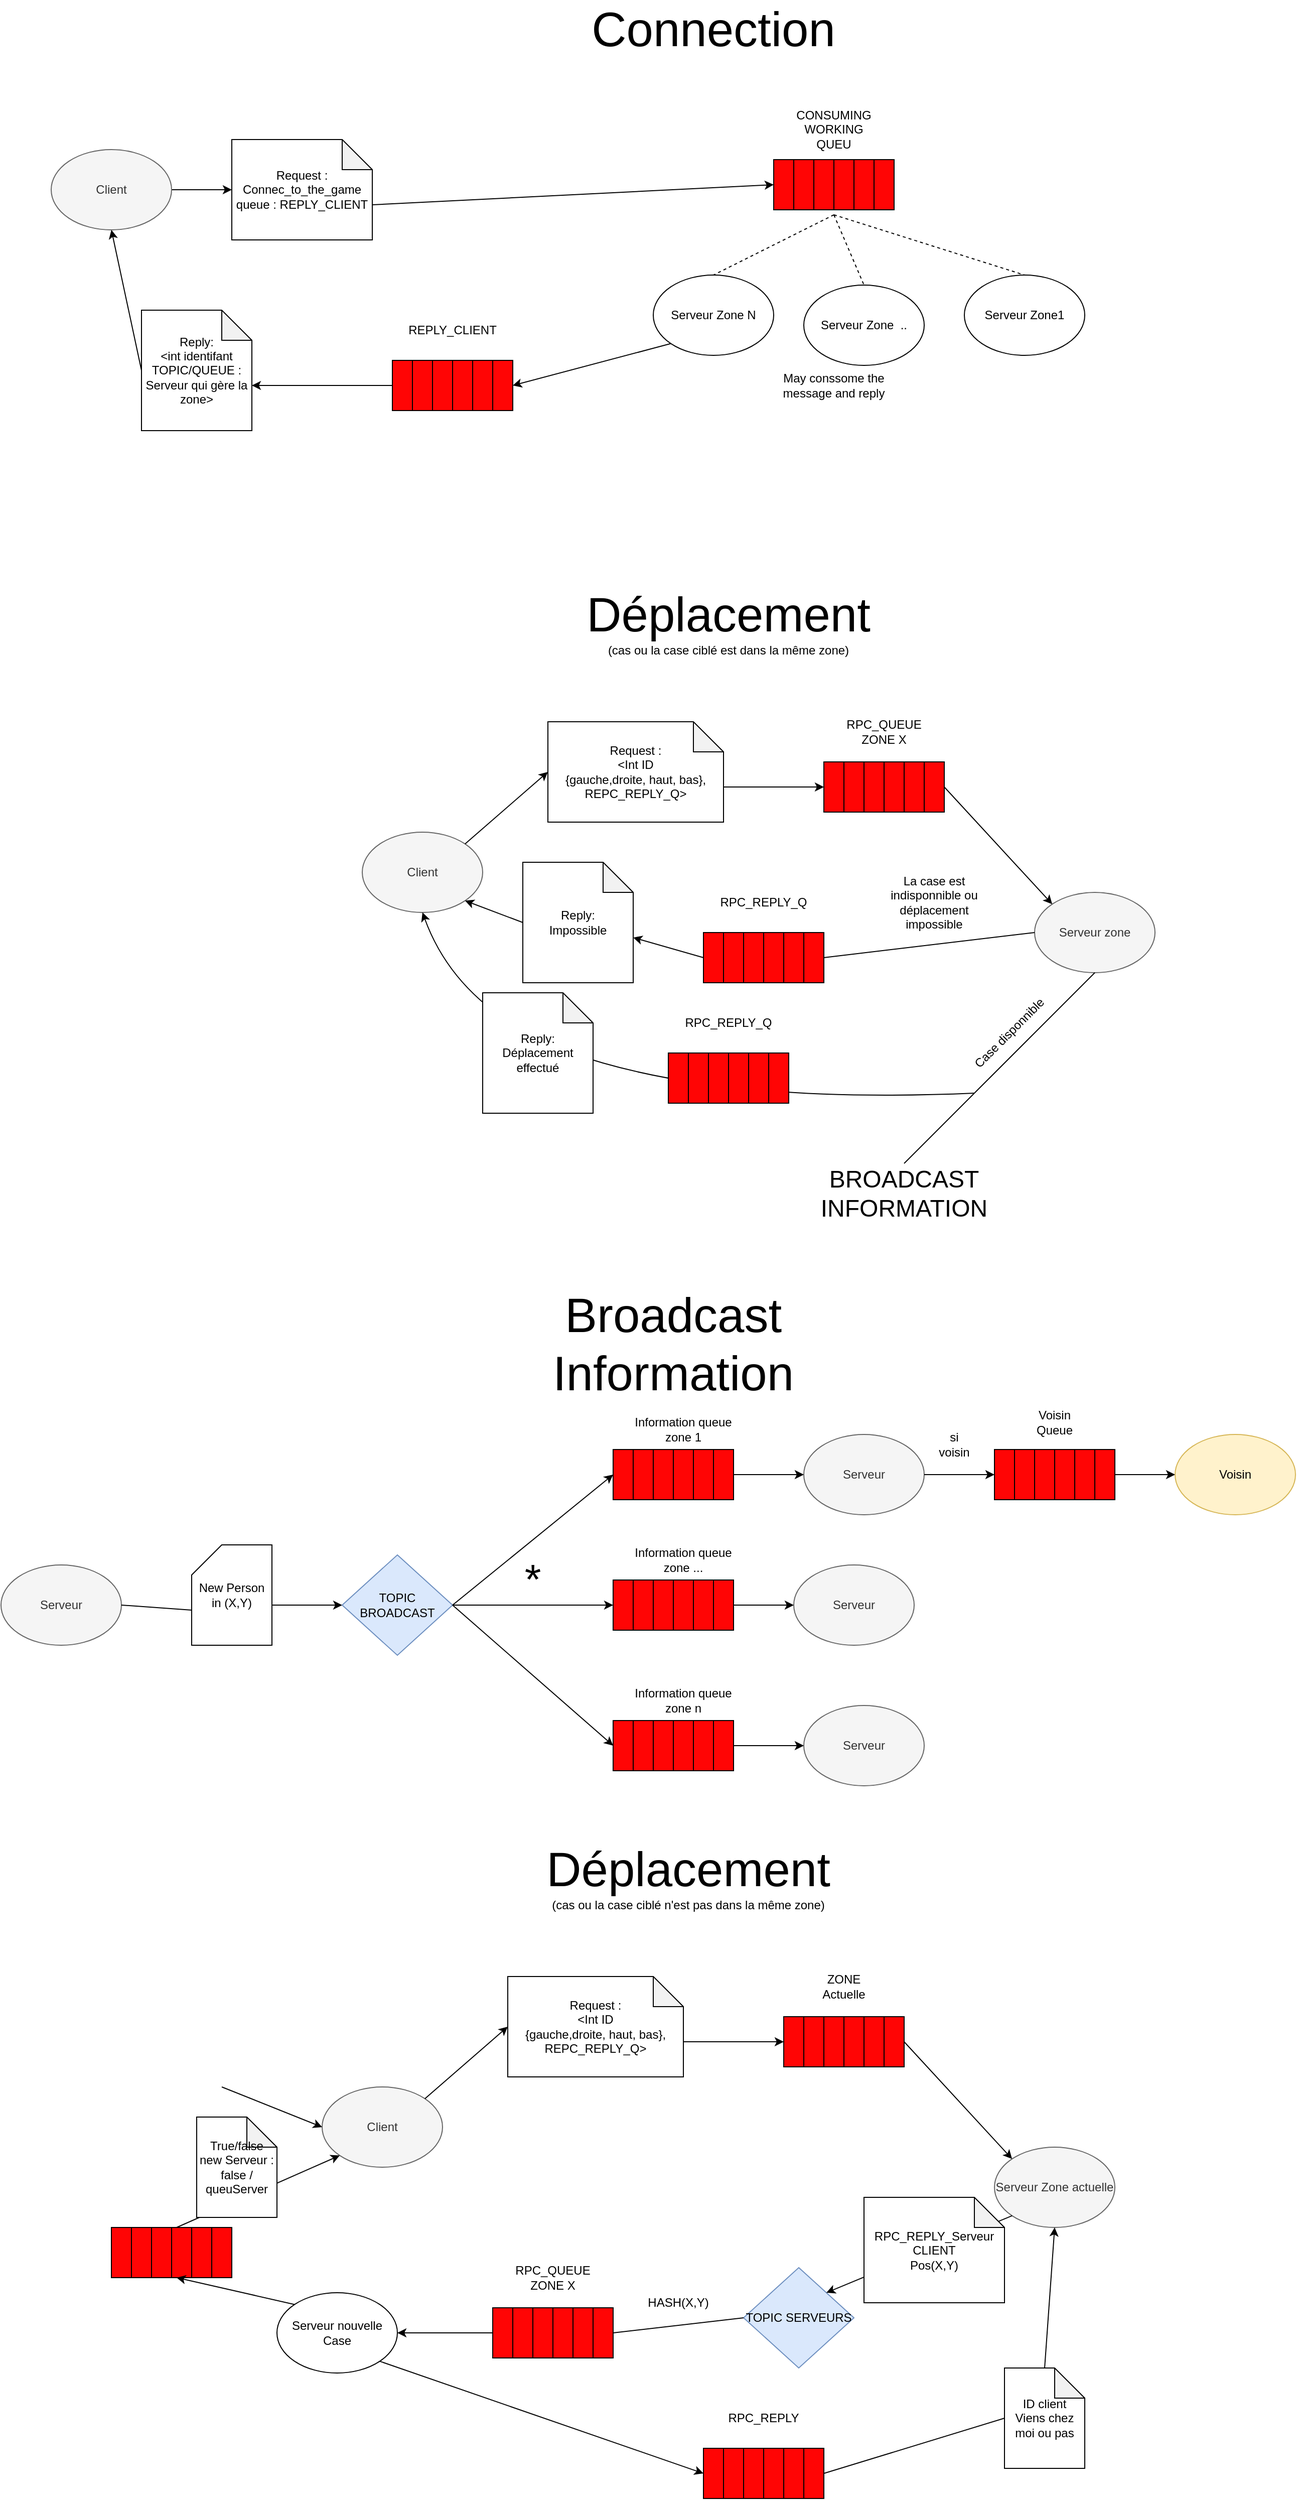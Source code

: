 <mxfile version="13.0.1" type="device"><diagram id="EWPh3roZIWwzDOxv2XIg" name="Page-1"><mxGraphModel dx="2076" dy="1160" grid="1" gridSize="10" guides="1" tooltips="1" connect="1" arrows="1" fold="1" page="1" pageScale="1" pageWidth="850" pageHeight="1100" math="0" shadow="0"><root><mxCell id="0"/><mxCell id="1" parent="0"/><mxCell id="OhghzprcgHjXgLxa-b0S-1" value="" style="rounded=0;whiteSpace=wrap;html=1;fillColor=#FF0505;" vertex="1" parent="1"><mxGeometry x="800" y="200" width="20" height="50" as="geometry"/></mxCell><mxCell id="OhghzprcgHjXgLxa-b0S-2" value="" style="rounded=0;whiteSpace=wrap;html=1;fillColor=#FF0505;" vertex="1" parent="1"><mxGeometry x="820" y="200" width="20" height="50" as="geometry"/></mxCell><mxCell id="OhghzprcgHjXgLxa-b0S-3" value="" style="rounded=0;whiteSpace=wrap;html=1;fillColor=#FF0505;" vertex="1" parent="1"><mxGeometry x="840" y="200" width="20" height="50" as="geometry"/></mxCell><mxCell id="OhghzprcgHjXgLxa-b0S-4" value="" style="rounded=0;whiteSpace=wrap;html=1;fillColor=#FF0505;" vertex="1" parent="1"><mxGeometry x="860" y="200" width="20" height="50" as="geometry"/></mxCell><mxCell id="OhghzprcgHjXgLxa-b0S-5" value="" style="rounded=0;whiteSpace=wrap;html=1;fillColor=#FF0505;" vertex="1" parent="1"><mxGeometry x="880" y="200" width="20" height="50" as="geometry"/></mxCell><mxCell id="OhghzprcgHjXgLxa-b0S-6" value="" style="rounded=0;whiteSpace=wrap;html=1;fillColor=#FF0505;" vertex="1" parent="1"><mxGeometry x="900" y="200" width="20" height="50" as="geometry"/></mxCell><mxCell id="OhghzprcgHjXgLxa-b0S-7" value="CONSUMING WORKING QUEU" style="text;html=1;strokeColor=none;fillColor=none;align=center;verticalAlign=middle;whiteSpace=wrap;rounded=0;" vertex="1" parent="1"><mxGeometry x="840" y="160" width="40" height="20" as="geometry"/></mxCell><mxCell id="OhghzprcgHjXgLxa-b0S-15" style="edgeStyle=orthogonalEdgeStyle;rounded=0;orthogonalLoop=1;jettySize=auto;html=1;" edge="1" parent="1" source="OhghzprcgHjXgLxa-b0S-8" target="OhghzprcgHjXgLxa-b0S-11"><mxGeometry relative="1" as="geometry"/></mxCell><mxCell id="OhghzprcgHjXgLxa-b0S-8" value="Client" style="ellipse;whiteSpace=wrap;html=1;fillColor=#f5f5f5;strokeColor=#666666;fontColor=#333333;" vertex="1" parent="1"><mxGeometry x="80" y="190" width="120" height="80" as="geometry"/></mxCell><mxCell id="OhghzprcgHjXgLxa-b0S-11" value="Request :&lt;br&gt;Connec_to_the_game&lt;br&gt;queue : REPLY_CLIENT" style="shape=note;whiteSpace=wrap;html=1;backgroundOutline=1;darkOpacity=0.05;" vertex="1" parent="1"><mxGeometry x="260" y="180" width="140" height="100" as="geometry"/></mxCell><mxCell id="OhghzprcgHjXgLxa-b0S-19" value="" style="rounded=0;whiteSpace=wrap;html=1;fillColor=#FF0505;" vertex="1" parent="1"><mxGeometry x="420" y="400" width="20" height="50" as="geometry"/></mxCell><mxCell id="OhghzprcgHjXgLxa-b0S-20" value="" style="rounded=0;whiteSpace=wrap;html=1;fillColor=#FF0505;" vertex="1" parent="1"><mxGeometry x="440" y="400" width="20" height="50" as="geometry"/></mxCell><mxCell id="OhghzprcgHjXgLxa-b0S-21" value="" style="rounded=0;whiteSpace=wrap;html=1;fillColor=#FF0505;" vertex="1" parent="1"><mxGeometry x="460" y="400" width="20" height="50" as="geometry"/></mxCell><mxCell id="OhghzprcgHjXgLxa-b0S-22" value="" style="rounded=0;whiteSpace=wrap;html=1;fillColor=#FF0505;" vertex="1" parent="1"><mxGeometry x="480" y="400" width="20" height="50" as="geometry"/></mxCell><mxCell id="OhghzprcgHjXgLxa-b0S-23" value="" style="rounded=0;whiteSpace=wrap;html=1;fillColor=#FF0505;" vertex="1" parent="1"><mxGeometry x="500" y="400" width="20" height="50" as="geometry"/></mxCell><mxCell id="OhghzprcgHjXgLxa-b0S-24" value="" style="rounded=0;whiteSpace=wrap;html=1;fillColor=#FF0505;" vertex="1" parent="1"><mxGeometry x="520" y="400" width="20" height="50" as="geometry"/></mxCell><mxCell id="OhghzprcgHjXgLxa-b0S-25" value="REPLY_CLIENT" style="text;html=1;strokeColor=none;fillColor=none;align=center;verticalAlign=middle;whiteSpace=wrap;rounded=0;" vertex="1" parent="1"><mxGeometry x="460" y="360" width="40" height="20" as="geometry"/></mxCell><mxCell id="OhghzprcgHjXgLxa-b0S-26" value="Reply:&lt;br&gt;&amp;lt;int identifant&lt;br&gt;TOPIC/QUEUE : Serveur qui gère la zone&amp;gt;" style="shape=note;whiteSpace=wrap;html=1;backgroundOutline=1;darkOpacity=0.05;" vertex="1" parent="1"><mxGeometry x="170" y="350" width="110" height="120" as="geometry"/></mxCell><mxCell id="OhghzprcgHjXgLxa-b0S-27" value="" style="endArrow=classic;html=1;entryX=0.5;entryY=1;entryDx=0;entryDy=0;exitX=0;exitY=0.5;exitDx=0;exitDy=0;exitPerimeter=0;" edge="1" parent="1" source="OhghzprcgHjXgLxa-b0S-26" target="OhghzprcgHjXgLxa-b0S-8"><mxGeometry width="50" height="50" relative="1" as="geometry"><mxPoint x="400" y="320" as="sourcePoint"/><mxPoint x="450" y="270" as="targetPoint"/></mxGeometry></mxCell><mxCell id="OhghzprcgHjXgLxa-b0S-28" value="" style="endArrow=classic;html=1;exitX=0;exitY=0.5;exitDx=0;exitDy=0;entryX=0;entryY=0;entryDx=110;entryDy=75;entryPerimeter=0;" edge="1" parent="1" source="OhghzprcgHjXgLxa-b0S-19" target="OhghzprcgHjXgLxa-b0S-26"><mxGeometry width="50" height="50" relative="1" as="geometry"><mxPoint x="420" y="360" as="sourcePoint"/><mxPoint x="470" y="310" as="targetPoint"/></mxGeometry></mxCell><mxCell id="OhghzprcgHjXgLxa-b0S-30" value="&lt;font style=&quot;font-size: 48px&quot;&gt;Connection&lt;/font&gt;" style="text;html=1;strokeColor=none;fillColor=none;align=center;verticalAlign=middle;whiteSpace=wrap;rounded=0;" vertex="1" parent="1"><mxGeometry x="720" y="60" width="40" height="20" as="geometry"/></mxCell><mxCell id="OhghzprcgHjXgLxa-b0S-31" value="&lt;font style=&quot;font-size: 48px&quot;&gt;Déplacement &lt;/font&gt;&lt;font style=&quot;font-size: 12px&quot;&gt;(cas ou la case ciblé est dans la même zone)&lt;/font&gt;" style="text;html=1;strokeColor=none;fillColor=none;align=center;verticalAlign=middle;whiteSpace=wrap;rounded=0;" vertex="1" parent="1"><mxGeometry x="735" y="650" width="40" height="20" as="geometry"/></mxCell><mxCell id="OhghzprcgHjXgLxa-b0S-33" value="Client" style="ellipse;whiteSpace=wrap;html=1;fillColor=#f5f5f5;strokeColor=#666666;fontColor=#333333;" vertex="1" parent="1"><mxGeometry x="390" y="870" width="120" height="80" as="geometry"/></mxCell><mxCell id="OhghzprcgHjXgLxa-b0S-34" value="Request :&lt;br&gt;&amp;lt;Int ID&lt;br&gt;{gauche,droite, haut, bas},&lt;br&gt;REPC_REPLY_Q&amp;gt;" style="shape=note;whiteSpace=wrap;html=1;backgroundOutline=1;darkOpacity=0.05;" vertex="1" parent="1"><mxGeometry x="575" y="760" width="175" height="100" as="geometry"/></mxCell><mxCell id="OhghzprcgHjXgLxa-b0S-35" value="" style="rounded=0;whiteSpace=wrap;html=1;fillColor=#FF0505;" vertex="1" parent="1"><mxGeometry x="850" y="800" width="20" height="50" as="geometry"/></mxCell><mxCell id="OhghzprcgHjXgLxa-b0S-36" value="" style="rounded=0;whiteSpace=wrap;html=1;fillColor=#FF0505;" vertex="1" parent="1"><mxGeometry x="870" y="800" width="20" height="50" as="geometry"/></mxCell><mxCell id="OhghzprcgHjXgLxa-b0S-37" value="" style="rounded=0;whiteSpace=wrap;html=1;fillColor=#FF0505;" vertex="1" parent="1"><mxGeometry x="890" y="800" width="20" height="50" as="geometry"/></mxCell><mxCell id="OhghzprcgHjXgLxa-b0S-38" value="" style="rounded=0;whiteSpace=wrap;html=1;fillColor=#FF0505;" vertex="1" parent="1"><mxGeometry x="910" y="800" width="20" height="50" as="geometry"/></mxCell><mxCell id="OhghzprcgHjXgLxa-b0S-39" value="" style="rounded=0;whiteSpace=wrap;html=1;fillColor=#FF0505;" vertex="1" parent="1"><mxGeometry x="930" y="800" width="20" height="50" as="geometry"/></mxCell><mxCell id="OhghzprcgHjXgLxa-b0S-40" value="" style="rounded=0;whiteSpace=wrap;html=1;fillColor=#FF0505;" vertex="1" parent="1"><mxGeometry x="950" y="800" width="20" height="50" as="geometry"/></mxCell><mxCell id="OhghzprcgHjXgLxa-b0S-41" value="RPC_QUEUE ZONE X" style="text;html=1;strokeColor=none;fillColor=none;align=center;verticalAlign=middle;whiteSpace=wrap;rounded=0;" vertex="1" parent="1"><mxGeometry x="890" y="760" width="40" height="20" as="geometry"/></mxCell><mxCell id="OhghzprcgHjXgLxa-b0S-43" value="" style="endArrow=classic;html=1;entryX=0;entryY=0.5;entryDx=0;entryDy=0;exitX=0;exitY=0;exitDx=175;exitDy=65;exitPerimeter=0;" edge="1" parent="1" source="OhghzprcgHjXgLxa-b0S-34" target="OhghzprcgHjXgLxa-b0S-35"><mxGeometry width="50" height="50" relative="1" as="geometry"><mxPoint x="710" y="1020" as="sourcePoint"/><mxPoint x="760" y="970" as="targetPoint"/></mxGeometry></mxCell><mxCell id="OhghzprcgHjXgLxa-b0S-44" value="" style="endArrow=classic;html=1;entryX=0;entryY=0.5;entryDx=0;entryDy=0;entryPerimeter=0;exitX=1;exitY=0;exitDx=0;exitDy=0;" edge="1" parent="1" source="OhghzprcgHjXgLxa-b0S-33" target="OhghzprcgHjXgLxa-b0S-34"><mxGeometry width="50" height="50" relative="1" as="geometry"><mxPoint x="710" y="1020" as="sourcePoint"/><mxPoint x="760" y="970" as="targetPoint"/></mxGeometry></mxCell><mxCell id="OhghzprcgHjXgLxa-b0S-45" value="Serveur zone" style="ellipse;whiteSpace=wrap;html=1;fillColor=#f5f5f5;strokeColor=#666666;fontColor=#333333;" vertex="1" parent="1"><mxGeometry x="1060" y="930" width="120" height="80" as="geometry"/></mxCell><mxCell id="OhghzprcgHjXgLxa-b0S-46" value="" style="endArrow=classic;html=1;entryX=0;entryY=0;entryDx=0;entryDy=0;exitX=1;exitY=0.5;exitDx=0;exitDy=0;" edge="1" parent="1" source="OhghzprcgHjXgLxa-b0S-40" target="OhghzprcgHjXgLxa-b0S-45"><mxGeometry width="50" height="50" relative="1" as="geometry"><mxPoint x="710" y="900" as="sourcePoint"/><mxPoint x="760" y="850" as="targetPoint"/></mxGeometry></mxCell><mxCell id="OhghzprcgHjXgLxa-b0S-48" value="" style="endArrow=none;html=1;entryX=0;entryY=0.5;entryDx=0;entryDy=0;exitX=1;exitY=0.5;exitDx=0;exitDy=0;" edge="1" parent="1" source="OhghzprcgHjXgLxa-b0S-81" target="OhghzprcgHjXgLxa-b0S-45"><mxGeometry width="50" height="50" relative="1" as="geometry"><mxPoint x="900" y="1040" as="sourcePoint"/><mxPoint x="760" y="970" as="targetPoint"/></mxGeometry></mxCell><mxCell id="OhghzprcgHjXgLxa-b0S-75" value="La case est indisponnible ou déplacement impossible" style="text;html=1;strokeColor=none;fillColor=none;align=center;verticalAlign=middle;whiteSpace=wrap;rounded=0;" vertex="1" parent="1"><mxGeometry x="900" y="930" width="120" height="20" as="geometry"/></mxCell><mxCell id="OhghzprcgHjXgLxa-b0S-76" value="" style="rounded=0;whiteSpace=wrap;html=1;fillColor=#FF0505;" vertex="1" parent="1"><mxGeometry x="730" y="970" width="20" height="50" as="geometry"/></mxCell><mxCell id="OhghzprcgHjXgLxa-b0S-77" value="" style="rounded=0;whiteSpace=wrap;html=1;fillColor=#FF0505;" vertex="1" parent="1"><mxGeometry x="750" y="970" width="20" height="50" as="geometry"/></mxCell><mxCell id="OhghzprcgHjXgLxa-b0S-78" value="" style="rounded=0;whiteSpace=wrap;html=1;fillColor=#FF0505;" vertex="1" parent="1"><mxGeometry x="770" y="970" width="20" height="50" as="geometry"/></mxCell><mxCell id="OhghzprcgHjXgLxa-b0S-79" value="" style="rounded=0;whiteSpace=wrap;html=1;fillColor=#FF0505;" vertex="1" parent="1"><mxGeometry x="790" y="970" width="20" height="50" as="geometry"/></mxCell><mxCell id="OhghzprcgHjXgLxa-b0S-80" value="" style="rounded=0;whiteSpace=wrap;html=1;fillColor=#FF0505;" vertex="1" parent="1"><mxGeometry x="810" y="970" width="20" height="50" as="geometry"/></mxCell><mxCell id="OhghzprcgHjXgLxa-b0S-81" value="" style="rounded=0;whiteSpace=wrap;html=1;fillColor=#FF0505;" vertex="1" parent="1"><mxGeometry x="830" y="970" width="20" height="50" as="geometry"/></mxCell><mxCell id="OhghzprcgHjXgLxa-b0S-82" value="RPC_REPLY_Q" style="text;html=1;strokeColor=none;fillColor=none;align=center;verticalAlign=middle;whiteSpace=wrap;rounded=0;" vertex="1" parent="1"><mxGeometry x="770" y="930" width="40" height="20" as="geometry"/></mxCell><mxCell id="OhghzprcgHjXgLxa-b0S-84" value="Reply:&lt;br&gt;Impossible" style="shape=note;whiteSpace=wrap;html=1;backgroundOutline=1;darkOpacity=0.05;" vertex="1" parent="1"><mxGeometry x="550" y="900" width="110" height="120" as="geometry"/></mxCell><mxCell id="OhghzprcgHjXgLxa-b0S-86" value="" style="endArrow=classic;html=1;entryX=1;entryY=1;entryDx=0;entryDy=0;exitX=0;exitY=0.5;exitDx=0;exitDy=0;exitPerimeter=0;" edge="1" parent="1" source="OhghzprcgHjXgLxa-b0S-84" target="OhghzprcgHjXgLxa-b0S-33"><mxGeometry width="50" height="50" relative="1" as="geometry"><mxPoint x="720" y="1140" as="sourcePoint"/><mxPoint x="770" y="1090" as="targetPoint"/></mxGeometry></mxCell><mxCell id="OhghzprcgHjXgLxa-b0S-87" value="" style="endArrow=classic;html=1;entryX=0;entryY=0;entryDx=110;entryDy=75;entryPerimeter=0;exitX=0;exitY=0.5;exitDx=0;exitDy=0;" edge="1" parent="1" source="OhghzprcgHjXgLxa-b0S-76" target="OhghzprcgHjXgLxa-b0S-84"><mxGeometry width="50" height="50" relative="1" as="geometry"><mxPoint x="720" y="1140" as="sourcePoint"/><mxPoint x="770" y="1090" as="targetPoint"/></mxGeometry></mxCell><mxCell id="OhghzprcgHjXgLxa-b0S-88" value="" style="endArrow=none;html=1;entryX=0.5;entryY=1;entryDx=0;entryDy=0;" edge="1" parent="1" target="OhghzprcgHjXgLxa-b0S-45"><mxGeometry width="50" height="50" relative="1" as="geometry"><mxPoint x="1000" y="1130" as="sourcePoint"/><mxPoint x="770" y="1090" as="targetPoint"/></mxGeometry></mxCell><mxCell id="OhghzprcgHjXgLxa-b0S-89" value="Case disponnible" style="text;html=1;strokeColor=none;fillColor=none;align=center;verticalAlign=middle;whiteSpace=wrap;rounded=0;rotation=-45;" vertex="1" parent="1"><mxGeometry x="970" y="1060" width="130" height="20" as="geometry"/></mxCell><mxCell id="OhghzprcgHjXgLxa-b0S-91" value="" style="curved=1;endArrow=classic;html=1;entryX=0.5;entryY=1;entryDx=0;entryDy=0;" edge="1" parent="1" target="OhghzprcgHjXgLxa-b0S-33"><mxGeometry width="50" height="50" relative="1" as="geometry"><mxPoint x="1000" y="1130" as="sourcePoint"/><mxPoint x="770" y="1090" as="targetPoint"/><Array as="points"><mxPoint x="770" y="1140"/><mxPoint x="490" y="1060"/></Array></mxGeometry></mxCell><mxCell id="OhghzprcgHjXgLxa-b0S-93" value="" style="rounded=0;whiteSpace=wrap;html=1;fillColor=#FF0505;" vertex="1" parent="1"><mxGeometry x="695" y="1090" width="20" height="50" as="geometry"/></mxCell><mxCell id="OhghzprcgHjXgLxa-b0S-94" value="" style="rounded=0;whiteSpace=wrap;html=1;fillColor=#FF0505;" vertex="1" parent="1"><mxGeometry x="715" y="1090" width="20" height="50" as="geometry"/></mxCell><mxCell id="OhghzprcgHjXgLxa-b0S-95" value="" style="rounded=0;whiteSpace=wrap;html=1;fillColor=#FF0505;" vertex="1" parent="1"><mxGeometry x="735" y="1090" width="20" height="50" as="geometry"/></mxCell><mxCell id="OhghzprcgHjXgLxa-b0S-96" value="" style="rounded=0;whiteSpace=wrap;html=1;fillColor=#FF0505;" vertex="1" parent="1"><mxGeometry x="755" y="1090" width="20" height="50" as="geometry"/></mxCell><mxCell id="OhghzprcgHjXgLxa-b0S-97" value="" style="rounded=0;whiteSpace=wrap;html=1;fillColor=#FF0505;" vertex="1" parent="1"><mxGeometry x="775" y="1090" width="20" height="50" as="geometry"/></mxCell><mxCell id="OhghzprcgHjXgLxa-b0S-98" value="" style="rounded=0;whiteSpace=wrap;html=1;fillColor=#FF0505;" vertex="1" parent="1"><mxGeometry x="795" y="1090" width="20" height="50" as="geometry"/></mxCell><mxCell id="OhghzprcgHjXgLxa-b0S-99" value="RPC_REPLY_Q" style="text;html=1;strokeColor=none;fillColor=none;align=center;verticalAlign=middle;whiteSpace=wrap;rounded=0;" vertex="1" parent="1"><mxGeometry x="735" y="1050" width="40" height="20" as="geometry"/></mxCell><mxCell id="OhghzprcgHjXgLxa-b0S-100" value="Reply:&lt;br&gt;Déplacement effectué" style="shape=note;whiteSpace=wrap;html=1;backgroundOutline=1;darkOpacity=0.05;" vertex="1" parent="1"><mxGeometry x="510" y="1030" width="110" height="120" as="geometry"/></mxCell><mxCell id="OhghzprcgHjXgLxa-b0S-102" value="" style="endArrow=none;html=1;" edge="1" parent="1"><mxGeometry width="50" height="50" relative="1" as="geometry"><mxPoint x="930" y="1200" as="sourcePoint"/><mxPoint x="1000" y="1130" as="targetPoint"/></mxGeometry></mxCell><mxCell id="OhghzprcgHjXgLxa-b0S-152" value="Serveur Zone1" style="ellipse;whiteSpace=wrap;html=1;" vertex="1" parent="1"><mxGeometry x="990" y="315" width="120" height="80" as="geometry"/></mxCell><mxCell id="OhghzprcgHjXgLxa-b0S-153" value="Serveur Zone&amp;nbsp; .." style="ellipse;whiteSpace=wrap;html=1;" vertex="1" parent="1"><mxGeometry x="830" y="325" width="120" height="80" as="geometry"/></mxCell><mxCell id="OhghzprcgHjXgLxa-b0S-154" value="Serveur Zone N" style="ellipse;whiteSpace=wrap;html=1;" vertex="1" parent="1"><mxGeometry x="680" y="315" width="120" height="80" as="geometry"/></mxCell><mxCell id="OhghzprcgHjXgLxa-b0S-156" value="" style="endArrow=none;dashed=1;html=1;entryX=0.5;entryY=0;entryDx=0;entryDy=0;" edge="1" parent="1" target="OhghzprcgHjXgLxa-b0S-152"><mxGeometry width="50" height="50" relative="1" as="geometry"><mxPoint x="860" y="255" as="sourcePoint"/><mxPoint x="800" y="250" as="targetPoint"/></mxGeometry></mxCell><mxCell id="OhghzprcgHjXgLxa-b0S-157" value="" style="endArrow=none;dashed=1;html=1;entryX=0.5;entryY=0;entryDx=0;entryDy=0;" edge="1" parent="1" target="OhghzprcgHjXgLxa-b0S-153"><mxGeometry width="50" height="50" relative="1" as="geometry"><mxPoint x="860" y="255" as="sourcePoint"/><mxPoint x="800" y="250" as="targetPoint"/></mxGeometry></mxCell><mxCell id="OhghzprcgHjXgLxa-b0S-158" value="" style="endArrow=none;dashed=1;html=1;entryX=0.5;entryY=0;entryDx=0;entryDy=0;" edge="1" parent="1" target="OhghzprcgHjXgLxa-b0S-154"><mxGeometry width="50" height="50" relative="1" as="geometry"><mxPoint x="860" y="255" as="sourcePoint"/><mxPoint x="800" y="265" as="targetPoint"/></mxGeometry></mxCell><mxCell id="OhghzprcgHjXgLxa-b0S-178" value="" style="endArrow=classic;html=1;entryX=0;entryY=0.5;entryDx=0;entryDy=0;exitX=0;exitY=0;exitDx=140;exitDy=65;exitPerimeter=0;" edge="1" parent="1" source="OhghzprcgHjXgLxa-b0S-11" target="OhghzprcgHjXgLxa-b0S-1"><mxGeometry width="50" height="50" relative="1" as="geometry"><mxPoint x="790" y="400" as="sourcePoint"/><mxPoint x="840" y="350" as="targetPoint"/></mxGeometry></mxCell><mxCell id="OhghzprcgHjXgLxa-b0S-180" value="" style="endArrow=classic;html=1;entryX=1;entryY=0.5;entryDx=0;entryDy=0;exitX=0;exitY=1;exitDx=0;exitDy=0;" edge="1" parent="1" source="OhghzprcgHjXgLxa-b0S-154" target="OhghzprcgHjXgLxa-b0S-24"><mxGeometry width="50" height="50" relative="1" as="geometry"><mxPoint x="790" y="400" as="sourcePoint"/><mxPoint x="840" y="350" as="targetPoint"/></mxGeometry></mxCell><mxCell id="OhghzprcgHjXgLxa-b0S-181" value="May conssome the message and reply" style="text;html=1;strokeColor=none;fillColor=none;align=center;verticalAlign=middle;whiteSpace=wrap;rounded=0;" vertex="1" parent="1"><mxGeometry x="790" y="415" width="140" height="20" as="geometry"/></mxCell><mxCell id="OhghzprcgHjXgLxa-b0S-190" value="" style="rounded=0;whiteSpace=wrap;html=1;fillColor=#FF0505;" vertex="1" parent="1"><mxGeometry x="640" y="1485" width="20" height="50" as="geometry"/></mxCell><mxCell id="OhghzprcgHjXgLxa-b0S-191" value="" style="rounded=0;whiteSpace=wrap;html=1;fillColor=#FF0505;" vertex="1" parent="1"><mxGeometry x="660" y="1485" width="20" height="50" as="geometry"/></mxCell><mxCell id="OhghzprcgHjXgLxa-b0S-192" value="" style="rounded=0;whiteSpace=wrap;html=1;fillColor=#FF0505;" vertex="1" parent="1"><mxGeometry x="680" y="1485" width="20" height="50" as="geometry"/></mxCell><mxCell id="OhghzprcgHjXgLxa-b0S-193" value="" style="rounded=0;whiteSpace=wrap;html=1;fillColor=#FF0505;" vertex="1" parent="1"><mxGeometry x="700" y="1485" width="20" height="50" as="geometry"/></mxCell><mxCell id="OhghzprcgHjXgLxa-b0S-194" value="" style="rounded=0;whiteSpace=wrap;html=1;fillColor=#FF0505;" vertex="1" parent="1"><mxGeometry x="720" y="1485" width="20" height="50" as="geometry"/></mxCell><mxCell id="OhghzprcgHjXgLxa-b0S-195" value="" style="rounded=0;whiteSpace=wrap;html=1;fillColor=#FF0505;" vertex="1" parent="1"><mxGeometry x="740" y="1485" width="20" height="50" as="geometry"/></mxCell><mxCell id="OhghzprcgHjXgLxa-b0S-196" value="Information queue zone 1" style="text;html=1;strokeColor=none;fillColor=none;align=center;verticalAlign=middle;whiteSpace=wrap;rounded=0;" vertex="1" parent="1"><mxGeometry x="660" y="1455" width="100" height="20" as="geometry"/></mxCell><mxCell id="OhghzprcgHjXgLxa-b0S-197" value="" style="rounded=0;whiteSpace=wrap;html=1;fillColor=#FF0505;" vertex="1" parent="1"><mxGeometry x="640" y="1615" width="20" height="50" as="geometry"/></mxCell><mxCell id="OhghzprcgHjXgLxa-b0S-198" value="" style="rounded=0;whiteSpace=wrap;html=1;fillColor=#FF0505;" vertex="1" parent="1"><mxGeometry x="660" y="1615" width="20" height="50" as="geometry"/></mxCell><mxCell id="OhghzprcgHjXgLxa-b0S-199" value="" style="rounded=0;whiteSpace=wrap;html=1;fillColor=#FF0505;" vertex="1" parent="1"><mxGeometry x="680" y="1615" width="20" height="50" as="geometry"/></mxCell><mxCell id="OhghzprcgHjXgLxa-b0S-200" value="" style="rounded=0;whiteSpace=wrap;html=1;fillColor=#FF0505;" vertex="1" parent="1"><mxGeometry x="700" y="1615" width="20" height="50" as="geometry"/></mxCell><mxCell id="OhghzprcgHjXgLxa-b0S-201" value="" style="rounded=0;whiteSpace=wrap;html=1;fillColor=#FF0505;" vertex="1" parent="1"><mxGeometry x="720" y="1615" width="20" height="50" as="geometry"/></mxCell><mxCell id="OhghzprcgHjXgLxa-b0S-202" value="" style="rounded=0;whiteSpace=wrap;html=1;fillColor=#FF0505;" vertex="1" parent="1"><mxGeometry x="740" y="1615" width="20" height="50" as="geometry"/></mxCell><mxCell id="OhghzprcgHjXgLxa-b0S-203" value="Information queue zone ..." style="text;html=1;strokeColor=none;fillColor=none;align=center;verticalAlign=middle;whiteSpace=wrap;rounded=0;" vertex="1" parent="1"><mxGeometry x="660" y="1585" width="100" height="20" as="geometry"/></mxCell><mxCell id="OhghzprcgHjXgLxa-b0S-204" value="" style="rounded=0;whiteSpace=wrap;html=1;fillColor=#FF0505;" vertex="1" parent="1"><mxGeometry x="640" y="1755" width="20" height="50" as="geometry"/></mxCell><mxCell id="OhghzprcgHjXgLxa-b0S-205" value="" style="rounded=0;whiteSpace=wrap;html=1;fillColor=#FF0505;" vertex="1" parent="1"><mxGeometry x="660" y="1755" width="20" height="50" as="geometry"/></mxCell><mxCell id="OhghzprcgHjXgLxa-b0S-206" value="" style="rounded=0;whiteSpace=wrap;html=1;fillColor=#FF0505;" vertex="1" parent="1"><mxGeometry x="680" y="1755" width="20" height="50" as="geometry"/></mxCell><mxCell id="OhghzprcgHjXgLxa-b0S-207" value="" style="rounded=0;whiteSpace=wrap;html=1;fillColor=#FF0505;" vertex="1" parent="1"><mxGeometry x="700" y="1755" width="20" height="50" as="geometry"/></mxCell><mxCell id="OhghzprcgHjXgLxa-b0S-208" value="" style="rounded=0;whiteSpace=wrap;html=1;fillColor=#FF0505;" vertex="1" parent="1"><mxGeometry x="720" y="1755" width="20" height="50" as="geometry"/></mxCell><mxCell id="OhghzprcgHjXgLxa-b0S-209" value="" style="rounded=0;whiteSpace=wrap;html=1;fillColor=#FF0505;" vertex="1" parent="1"><mxGeometry x="740" y="1755" width="20" height="50" as="geometry"/></mxCell><mxCell id="OhghzprcgHjXgLxa-b0S-210" value="Information queue zone n" style="text;html=1;strokeColor=none;fillColor=none;align=center;verticalAlign=middle;whiteSpace=wrap;rounded=0;" vertex="1" parent="1"><mxGeometry x="660" y="1725" width="100" height="20" as="geometry"/></mxCell><mxCell id="OhghzprcgHjXgLxa-b0S-218" value="&lt;font style=&quot;font-size: 24px&quot;&gt;BROADCAST INFORMATION&lt;/font&gt;" style="text;html=1;strokeColor=none;fillColor=none;align=center;verticalAlign=middle;whiteSpace=wrap;rounded=0;" vertex="1" parent="1"><mxGeometry x="910" y="1220" width="40" height="20" as="geometry"/></mxCell><mxCell id="OhghzprcgHjXgLxa-b0S-222" value="&lt;font style=&quot;font-size: 48px&quot;&gt;Broadcast Information&lt;/font&gt;" style="text;html=1;strokeColor=none;fillColor=none;align=center;verticalAlign=middle;whiteSpace=wrap;rounded=0;" vertex="1" parent="1"><mxGeometry x="680" y="1370" width="40" height="20" as="geometry"/></mxCell><mxCell id="OhghzprcgHjXgLxa-b0S-223" value="TOPIC BROADCAST" style="rhombus;whiteSpace=wrap;html=1;fillColor=#dae8fc;strokeColor=#6c8ebf;" vertex="1" parent="1"><mxGeometry x="370" y="1590" width="110" height="100" as="geometry"/></mxCell><mxCell id="OhghzprcgHjXgLxa-b0S-225" value="Serveur" style="ellipse;whiteSpace=wrap;html=1;fillColor=#f5f5f5;strokeColor=#666666;fontColor=#333333;" vertex="1" parent="1"><mxGeometry x="30" y="1600" width="120" height="80" as="geometry"/></mxCell><mxCell id="OhghzprcgHjXgLxa-b0S-226" value="New Person in (X,Y)" style="shape=card;whiteSpace=wrap;html=1;" vertex="1" parent="1"><mxGeometry x="220" y="1580" width="80" height="100" as="geometry"/></mxCell><mxCell id="OhghzprcgHjXgLxa-b0S-252" value="" style="endArrow=classic;html=1;entryX=0;entryY=0.5;entryDx=0;entryDy=0;exitX=1;exitY=0.5;exitDx=0;exitDy=0;" edge="1" parent="1" source="OhghzprcgHjXgLxa-b0S-223" target="OhghzprcgHjXgLxa-b0S-190"><mxGeometry width="50" height="50" relative="1" as="geometry"><mxPoint x="610" y="1670" as="sourcePoint"/><mxPoint x="660" y="1620" as="targetPoint"/></mxGeometry></mxCell><mxCell id="OhghzprcgHjXgLxa-b0S-253" value="" style="endArrow=classic;html=1;exitX=1;exitY=0.5;exitDx=0;exitDy=0;entryX=0;entryY=0.5;entryDx=0;entryDy=0;" edge="1" parent="1" source="OhghzprcgHjXgLxa-b0S-223" target="OhghzprcgHjXgLxa-b0S-197"><mxGeometry width="50" height="50" relative="1" as="geometry"><mxPoint x="610" y="1670" as="sourcePoint"/><mxPoint x="500" y="1750" as="targetPoint"/></mxGeometry></mxCell><mxCell id="OhghzprcgHjXgLxa-b0S-254" value="" style="endArrow=classic;html=1;entryX=0;entryY=0.5;entryDx=0;entryDy=0;exitX=1;exitY=0.5;exitDx=0;exitDy=0;" edge="1" parent="1" source="OhghzprcgHjXgLxa-b0S-223" target="OhghzprcgHjXgLxa-b0S-204"><mxGeometry width="50" height="50" relative="1" as="geometry"><mxPoint x="610" y="1670" as="sourcePoint"/><mxPoint x="660" y="1620" as="targetPoint"/></mxGeometry></mxCell><mxCell id="OhghzprcgHjXgLxa-b0S-255" value="" style="endArrow=classic;html=1;exitX=1;exitY=0.6;exitDx=0;exitDy=0;entryX=0;entryY=0.5;entryDx=0;entryDy=0;exitPerimeter=0;" edge="1" parent="1" source="OhghzprcgHjXgLxa-b0S-226" target="OhghzprcgHjXgLxa-b0S-223"><mxGeometry width="50" height="50" relative="1" as="geometry"><mxPoint x="610" y="1670" as="sourcePoint"/><mxPoint x="660" y="1620" as="targetPoint"/></mxGeometry></mxCell><mxCell id="OhghzprcgHjXgLxa-b0S-256" value="" style="endArrow=none;html=1;exitX=1;exitY=0.5;exitDx=0;exitDy=0;entryX=0;entryY=0;entryDx=0;entryDy=65;entryPerimeter=0;" edge="1" parent="1" source="OhghzprcgHjXgLxa-b0S-225" target="OhghzprcgHjXgLxa-b0S-226"><mxGeometry width="50" height="50" relative="1" as="geometry"><mxPoint x="610" y="1670" as="sourcePoint"/><mxPoint x="230" y="1640" as="targetPoint"/></mxGeometry></mxCell><mxCell id="OhghzprcgHjXgLxa-b0S-258" value="Serveur" style="ellipse;whiteSpace=wrap;html=1;fillColor=#f5f5f5;strokeColor=#666666;fontColor=#333333;" vertex="1" parent="1"><mxGeometry x="820" y="1600" width="120" height="80" as="geometry"/></mxCell><mxCell id="OhghzprcgHjXgLxa-b0S-259" value="Serveur" style="ellipse;whiteSpace=wrap;html=1;fillColor=#f5f5f5;strokeColor=#666666;fontColor=#333333;" vertex="1" parent="1"><mxGeometry x="830" y="1470" width="120" height="80" as="geometry"/></mxCell><mxCell id="OhghzprcgHjXgLxa-b0S-260" value="Serveur" style="ellipse;whiteSpace=wrap;html=1;fillColor=#f5f5f5;strokeColor=#666666;fontColor=#333333;" vertex="1" parent="1"><mxGeometry x="830" y="1740" width="120" height="80" as="geometry"/></mxCell><mxCell id="OhghzprcgHjXgLxa-b0S-261" value="" style="endArrow=classic;html=1;exitX=1;exitY=0.5;exitDx=0;exitDy=0;" edge="1" parent="1" source="OhghzprcgHjXgLxa-b0S-209"><mxGeometry width="50" height="50" relative="1" as="geometry"><mxPoint x="610" y="1670" as="sourcePoint"/><mxPoint x="830" y="1780" as="targetPoint"/></mxGeometry></mxCell><mxCell id="OhghzprcgHjXgLxa-b0S-262" value="" style="endArrow=classic;html=1;entryX=0;entryY=0.5;entryDx=0;entryDy=0;exitX=1;exitY=0.5;exitDx=0;exitDy=0;" edge="1" parent="1" source="OhghzprcgHjXgLxa-b0S-202" target="OhghzprcgHjXgLxa-b0S-258"><mxGeometry width="50" height="50" relative="1" as="geometry"><mxPoint x="610" y="1670" as="sourcePoint"/><mxPoint x="660" y="1620" as="targetPoint"/></mxGeometry></mxCell><mxCell id="OhghzprcgHjXgLxa-b0S-263" value="" style="endArrow=classic;html=1;entryX=0;entryY=0.5;entryDx=0;entryDy=0;exitX=1;exitY=0.5;exitDx=0;exitDy=0;" edge="1" parent="1" source="OhghzprcgHjXgLxa-b0S-195" target="OhghzprcgHjXgLxa-b0S-259"><mxGeometry width="50" height="50" relative="1" as="geometry"><mxPoint x="610" y="1670" as="sourcePoint"/><mxPoint x="660" y="1620" as="targetPoint"/></mxGeometry></mxCell><mxCell id="OhghzprcgHjXgLxa-b0S-264" value="" style="rounded=0;whiteSpace=wrap;html=1;fillColor=#FF0505;" vertex="1" parent="1"><mxGeometry x="1020" y="1485" width="20" height="50" as="geometry"/></mxCell><mxCell id="OhghzprcgHjXgLxa-b0S-265" value="" style="rounded=0;whiteSpace=wrap;html=1;fillColor=#FF0505;" vertex="1" parent="1"><mxGeometry x="1040" y="1485" width="20" height="50" as="geometry"/></mxCell><mxCell id="OhghzprcgHjXgLxa-b0S-266" value="" style="rounded=0;whiteSpace=wrap;html=1;fillColor=#FF0505;" vertex="1" parent="1"><mxGeometry x="1060" y="1485" width="20" height="50" as="geometry"/></mxCell><mxCell id="OhghzprcgHjXgLxa-b0S-267" value="" style="rounded=0;whiteSpace=wrap;html=1;fillColor=#FF0505;" vertex="1" parent="1"><mxGeometry x="1080" y="1485" width="20" height="50" as="geometry"/></mxCell><mxCell id="OhghzprcgHjXgLxa-b0S-268" value="" style="rounded=0;whiteSpace=wrap;html=1;fillColor=#FF0505;" vertex="1" parent="1"><mxGeometry x="1100" y="1485" width="20" height="50" as="geometry"/></mxCell><mxCell id="OhghzprcgHjXgLxa-b0S-269" value="" style="rounded=0;whiteSpace=wrap;html=1;fillColor=#FF0505;" vertex="1" parent="1"><mxGeometry x="1120" y="1485" width="20" height="50" as="geometry"/></mxCell><mxCell id="OhghzprcgHjXgLxa-b0S-270" value="Voisin Queue" style="text;html=1;strokeColor=none;fillColor=none;align=center;verticalAlign=middle;whiteSpace=wrap;rounded=0;" vertex="1" parent="1"><mxGeometry x="1060" y="1445" width="40" height="25" as="geometry"/></mxCell><mxCell id="OhghzprcgHjXgLxa-b0S-273" value="" style="endArrow=classic;html=1;exitX=1;exitY=0.5;exitDx=0;exitDy=0;entryX=0;entryY=0.5;entryDx=0;entryDy=0;" edge="1" parent="1" source="OhghzprcgHjXgLxa-b0S-259" target="OhghzprcgHjXgLxa-b0S-264"><mxGeometry width="50" height="50" relative="1" as="geometry"><mxPoint x="1110" y="1510" as="sourcePoint"/><mxPoint x="1160" y="1460" as="targetPoint"/></mxGeometry></mxCell><mxCell id="OhghzprcgHjXgLxa-b0S-275" value="si voisin" style="text;html=1;strokeColor=none;fillColor=none;align=center;verticalAlign=middle;whiteSpace=wrap;rounded=0;" vertex="1" parent="1"><mxGeometry x="960" y="1470" width="40" height="20" as="geometry"/></mxCell><mxCell id="OhghzprcgHjXgLxa-b0S-276" value="Voisin" style="ellipse;whiteSpace=wrap;html=1;fillColor=#fff2cc;strokeColor=#d6b656;" vertex="1" parent="1"><mxGeometry x="1200" y="1470" width="120" height="80" as="geometry"/></mxCell><mxCell id="OhghzprcgHjXgLxa-b0S-277" value="" style="endArrow=classic;html=1;entryX=0;entryY=0.5;entryDx=0;entryDy=0;exitX=1;exitY=0.5;exitDx=0;exitDy=0;" edge="1" parent="1" source="OhghzprcgHjXgLxa-b0S-269" target="OhghzprcgHjXgLxa-b0S-276"><mxGeometry width="50" height="50" relative="1" as="geometry"><mxPoint x="1100" y="1490" as="sourcePoint"/><mxPoint x="1150" y="1440" as="targetPoint"/></mxGeometry></mxCell><mxCell id="OhghzprcgHjXgLxa-b0S-280" value="&lt;font style=&quot;font-size: 42px&quot;&gt;*&lt;/font&gt;" style="text;html=1;strokeColor=none;fillColor=none;align=center;verticalAlign=middle;whiteSpace=wrap;rounded=0;" vertex="1" parent="1"><mxGeometry x="540" y="1605" width="40" height="20" as="geometry"/></mxCell><mxCell id="OhghzprcgHjXgLxa-b0S-283" value="&lt;font style=&quot;font-size: 48px&quot;&gt;Déplacement &lt;/font&gt;&lt;font style=&quot;font-size: 12px&quot;&gt;(cas ou la case ciblé n'est pas dans la même zone)&lt;/font&gt;" style="text;html=1;strokeColor=none;fillColor=none;align=center;verticalAlign=middle;whiteSpace=wrap;rounded=0;" vertex="1" parent="1"><mxGeometry x="695" y="1900" width="40" height="20" as="geometry"/></mxCell><mxCell id="OhghzprcgHjXgLxa-b0S-284" value="Client" style="ellipse;whiteSpace=wrap;html=1;fillColor=#f5f5f5;strokeColor=#666666;fontColor=#333333;" vertex="1" parent="1"><mxGeometry x="350" y="2120" width="120" height="80" as="geometry"/></mxCell><mxCell id="OhghzprcgHjXgLxa-b0S-285" value="Request :&lt;br&gt;&amp;lt;Int ID&lt;br&gt;{gauche,droite, haut, bas},&lt;br&gt;REPC_REPLY_Q&amp;gt;" style="shape=note;whiteSpace=wrap;html=1;backgroundOutline=1;darkOpacity=0.05;" vertex="1" parent="1"><mxGeometry x="535" y="2010" width="175" height="100" as="geometry"/></mxCell><mxCell id="OhghzprcgHjXgLxa-b0S-286" value="" style="rounded=0;whiteSpace=wrap;html=1;fillColor=#FF0505;" vertex="1" parent="1"><mxGeometry x="810" y="2050" width="20" height="50" as="geometry"/></mxCell><mxCell id="OhghzprcgHjXgLxa-b0S-287" value="" style="rounded=0;whiteSpace=wrap;html=1;fillColor=#FF0505;" vertex="1" parent="1"><mxGeometry x="830" y="2050" width="20" height="50" as="geometry"/></mxCell><mxCell id="OhghzprcgHjXgLxa-b0S-288" value="" style="rounded=0;whiteSpace=wrap;html=1;fillColor=#FF0505;" vertex="1" parent="1"><mxGeometry x="850" y="2050" width="20" height="50" as="geometry"/></mxCell><mxCell id="OhghzprcgHjXgLxa-b0S-289" value="" style="rounded=0;whiteSpace=wrap;html=1;fillColor=#FF0505;" vertex="1" parent="1"><mxGeometry x="870" y="2050" width="20" height="50" as="geometry"/></mxCell><mxCell id="OhghzprcgHjXgLxa-b0S-290" value="" style="rounded=0;whiteSpace=wrap;html=1;fillColor=#FF0505;" vertex="1" parent="1"><mxGeometry x="890" y="2050" width="20" height="50" as="geometry"/></mxCell><mxCell id="OhghzprcgHjXgLxa-b0S-291" value="" style="rounded=0;whiteSpace=wrap;html=1;fillColor=#FF0505;" vertex="1" parent="1"><mxGeometry x="910" y="2050" width="20" height="50" as="geometry"/></mxCell><mxCell id="OhghzprcgHjXgLxa-b0S-292" value="ZONE Actuelle&lt;br&gt;" style="text;html=1;strokeColor=none;fillColor=none;align=center;verticalAlign=middle;whiteSpace=wrap;rounded=0;" vertex="1" parent="1"><mxGeometry x="850" y="2010" width="40" height="20" as="geometry"/></mxCell><mxCell id="OhghzprcgHjXgLxa-b0S-293" value="" style="endArrow=classic;html=1;entryX=0;entryY=0.5;entryDx=0;entryDy=0;exitX=0;exitY=0;exitDx=175;exitDy=65;exitPerimeter=0;" edge="1" parent="1" source="OhghzprcgHjXgLxa-b0S-285" target="OhghzprcgHjXgLxa-b0S-286"><mxGeometry width="50" height="50" relative="1" as="geometry"><mxPoint x="670" y="2270" as="sourcePoint"/><mxPoint x="720" y="2220" as="targetPoint"/></mxGeometry></mxCell><mxCell id="OhghzprcgHjXgLxa-b0S-294" value="" style="endArrow=classic;html=1;entryX=0;entryY=0.5;entryDx=0;entryDy=0;entryPerimeter=0;exitX=1;exitY=0;exitDx=0;exitDy=0;" edge="1" parent="1" source="OhghzprcgHjXgLxa-b0S-284" target="OhghzprcgHjXgLxa-b0S-285"><mxGeometry width="50" height="50" relative="1" as="geometry"><mxPoint x="670" y="2270" as="sourcePoint"/><mxPoint x="720" y="2220" as="targetPoint"/></mxGeometry></mxCell><mxCell id="OhghzprcgHjXgLxa-b0S-295" value="Serveur Zone actuelle" style="ellipse;whiteSpace=wrap;html=1;fillColor=#f5f5f5;strokeColor=#666666;fontColor=#333333;" vertex="1" parent="1"><mxGeometry x="1020" y="2180" width="120" height="80" as="geometry"/></mxCell><mxCell id="OhghzprcgHjXgLxa-b0S-296" value="" style="endArrow=classic;html=1;entryX=0;entryY=0;entryDx=0;entryDy=0;exitX=1;exitY=0.5;exitDx=0;exitDy=0;" edge="1" parent="1" source="OhghzprcgHjXgLxa-b0S-291" target="OhghzprcgHjXgLxa-b0S-295"><mxGeometry width="50" height="50" relative="1" as="geometry"><mxPoint x="670" y="2150" as="sourcePoint"/><mxPoint x="720" y="2100" as="targetPoint"/></mxGeometry></mxCell><mxCell id="OhghzprcgHjXgLxa-b0S-322" value="TOPIC SERVEURS" style="rhombus;whiteSpace=wrap;html=1;fillColor=#dae8fc;strokeColor=#6c8ebf;" vertex="1" parent="1"><mxGeometry x="770" y="2300" width="110" height="100" as="geometry"/></mxCell><mxCell id="OhghzprcgHjXgLxa-b0S-323" value="" style="endArrow=classic;html=1;entryX=1;entryY=0;entryDx=0;entryDy=0;exitX=0;exitY=1;exitDx=0;exitDy=0;" edge="1" parent="1" source="OhghzprcgHjXgLxa-b0S-295" target="OhghzprcgHjXgLxa-b0S-322"><mxGeometry width="1010" height="2345" relative="1" as="geometry"><mxPoint x="610" y="2030" as="sourcePoint"/><mxPoint x="660" y="1980" as="targetPoint"/></mxGeometry></mxCell><mxCell id="OhghzprcgHjXgLxa-b0S-349" value="RPC_REPLY_Serveur&lt;br&gt;CLIENT&lt;br&gt;Pos(X,Y)" style="shape=note;whiteSpace=wrap;html=1;backgroundOutline=1;darkOpacity=0.05;" vertex="1" parent="OhghzprcgHjXgLxa-b0S-323"><mxGeometry x="890" y="2230" width="140" height="105" as="geometry"/></mxCell><mxCell id="OhghzprcgHjXgLxa-b0S-324" value="" style="rounded=0;whiteSpace=wrap;html=1;fillColor=#FF0505;" vertex="1" parent="1"><mxGeometry x="520" y="2340" width="20" height="50" as="geometry"/></mxCell><mxCell id="OhghzprcgHjXgLxa-b0S-325" value="" style="rounded=0;whiteSpace=wrap;html=1;fillColor=#FF0505;" vertex="1" parent="1"><mxGeometry x="540" y="2340" width="20" height="50" as="geometry"/></mxCell><mxCell id="OhghzprcgHjXgLxa-b0S-326" value="" style="rounded=0;whiteSpace=wrap;html=1;fillColor=#FF0505;" vertex="1" parent="1"><mxGeometry x="560" y="2340" width="20" height="50" as="geometry"/></mxCell><mxCell id="OhghzprcgHjXgLxa-b0S-327" value="" style="rounded=0;whiteSpace=wrap;html=1;fillColor=#FF0505;" vertex="1" parent="1"><mxGeometry x="580" y="2340" width="20" height="50" as="geometry"/></mxCell><mxCell id="OhghzprcgHjXgLxa-b0S-328" value="" style="rounded=0;whiteSpace=wrap;html=1;fillColor=#FF0505;" vertex="1" parent="1"><mxGeometry x="600" y="2340" width="20" height="50" as="geometry"/></mxCell><mxCell id="OhghzprcgHjXgLxa-b0S-329" value="" style="rounded=0;whiteSpace=wrap;html=1;fillColor=#FF0505;" vertex="1" parent="1"><mxGeometry x="620" y="2340" width="20" height="50" as="geometry"/></mxCell><mxCell id="OhghzprcgHjXgLxa-b0S-330" value="RPC_QUEUE ZONE X" style="text;html=1;strokeColor=none;fillColor=none;align=center;verticalAlign=middle;whiteSpace=wrap;rounded=0;" vertex="1" parent="1"><mxGeometry x="560" y="2300" width="40" height="20" as="geometry"/></mxCell><mxCell id="OhghzprcgHjXgLxa-b0S-331" value="" style="endArrow=none;html=1;entryX=0;entryY=0.5;entryDx=0;entryDy=0;exitX=1;exitY=0.5;exitDx=0;exitDy=0;" edge="1" parent="1" source="OhghzprcgHjXgLxa-b0S-329" target="OhghzprcgHjXgLxa-b0S-322"><mxGeometry width="50" height="50" relative="1" as="geometry"><mxPoint x="720" y="2360" as="sourcePoint"/><mxPoint x="660" y="2320" as="targetPoint"/></mxGeometry></mxCell><mxCell id="OhghzprcgHjXgLxa-b0S-332" value="HASH(X,Y)" style="text;html=1;strokeColor=none;fillColor=none;align=center;verticalAlign=middle;whiteSpace=wrap;rounded=0;" vertex="1" parent="1"><mxGeometry x="685" y="2325" width="40" height="20" as="geometry"/></mxCell><mxCell id="OhghzprcgHjXgLxa-b0S-334" value="Serveur nouvelle Case&lt;br&gt;" style="ellipse;whiteSpace=wrap;html=1;" vertex="1" parent="1"><mxGeometry x="305" y="2325" width="120" height="80" as="geometry"/></mxCell><mxCell id="OhghzprcgHjXgLxa-b0S-335" value="" style="endArrow=classic;html=1;entryX=1;entryY=0.5;entryDx=0;entryDy=0;exitX=0;exitY=0.5;exitDx=0;exitDy=0;" edge="1" parent="1" source="OhghzprcgHjXgLxa-b0S-324" target="OhghzprcgHjXgLxa-b0S-334"><mxGeometry width="50" height="50" relative="1" as="geometry"><mxPoint x="610" y="2440" as="sourcePoint"/><mxPoint x="660" y="2390" as="targetPoint"/></mxGeometry></mxCell><mxCell id="OhghzprcgHjXgLxa-b0S-338" value="ID client&lt;br&gt;Viens chez moi ou pas" style="shape=note;whiteSpace=wrap;html=1;backgroundOutline=1;darkOpacity=0.05;" vertex="1" parent="1"><mxGeometry x="1030" y="2400" width="80" height="100" as="geometry"/></mxCell><mxCell id="OhghzprcgHjXgLxa-b0S-339" value="" style="rounded=0;whiteSpace=wrap;html=1;fillColor=#FF0505;" vertex="1" parent="1"><mxGeometry x="730" y="2480" width="20" height="50" as="geometry"/></mxCell><mxCell id="OhghzprcgHjXgLxa-b0S-340" value="" style="rounded=0;whiteSpace=wrap;html=1;fillColor=#FF0505;" vertex="1" parent="1"><mxGeometry x="750" y="2480" width="20" height="50" as="geometry"/></mxCell><mxCell id="OhghzprcgHjXgLxa-b0S-341" value="" style="rounded=0;whiteSpace=wrap;html=1;fillColor=#FF0505;" vertex="1" parent="1"><mxGeometry x="770" y="2480" width="20" height="50" as="geometry"/></mxCell><mxCell id="OhghzprcgHjXgLxa-b0S-342" value="" style="rounded=0;whiteSpace=wrap;html=1;fillColor=#FF0505;" vertex="1" parent="1"><mxGeometry x="790" y="2480" width="20" height="50" as="geometry"/></mxCell><mxCell id="OhghzprcgHjXgLxa-b0S-343" value="" style="rounded=0;whiteSpace=wrap;html=1;fillColor=#FF0505;" vertex="1" parent="1"><mxGeometry x="810" y="2480" width="20" height="50" as="geometry"/></mxCell><mxCell id="OhghzprcgHjXgLxa-b0S-344" value="" style="rounded=0;whiteSpace=wrap;html=1;fillColor=#FF0505;" vertex="1" parent="1"><mxGeometry x="830" y="2480" width="20" height="50" as="geometry"/></mxCell><mxCell id="OhghzprcgHjXgLxa-b0S-345" value="RPC_REPLY" style="text;html=1;strokeColor=none;fillColor=none;align=center;verticalAlign=middle;whiteSpace=wrap;rounded=0;" vertex="1" parent="1"><mxGeometry x="770" y="2440" width="40" height="20" as="geometry"/></mxCell><mxCell id="OhghzprcgHjXgLxa-b0S-346" value="" style="endArrow=classic;html=1;entryX=0.5;entryY=1;entryDx=0;entryDy=0;exitX=0.5;exitY=0;exitDx=0;exitDy=0;exitPerimeter=0;" edge="1" parent="1" source="OhghzprcgHjXgLxa-b0S-338" target="OhghzprcgHjXgLxa-b0S-295"><mxGeometry width="50" height="50" relative="1" as="geometry"><mxPoint x="600" y="2440" as="sourcePoint"/><mxPoint x="650" y="2390" as="targetPoint"/></mxGeometry></mxCell><mxCell id="OhghzprcgHjXgLxa-b0S-347" value="" style="endArrow=none;html=1;entryX=1;entryY=0.5;entryDx=0;entryDy=0;exitX=0;exitY=0.5;exitDx=0;exitDy=0;exitPerimeter=0;" edge="1" parent="1" source="OhghzprcgHjXgLxa-b0S-338" target="OhghzprcgHjXgLxa-b0S-344"><mxGeometry width="50" height="50" relative="1" as="geometry"><mxPoint x="600" y="2440" as="sourcePoint"/><mxPoint x="650" y="2390" as="targetPoint"/></mxGeometry></mxCell><mxCell id="OhghzprcgHjXgLxa-b0S-348" value="" style="endArrow=classic;html=1;exitX=1;exitY=1;exitDx=0;exitDy=0;entryX=0;entryY=0.5;entryDx=0;entryDy=0;" edge="1" parent="1" source="OhghzprcgHjXgLxa-b0S-334" target="OhghzprcgHjXgLxa-b0S-339"><mxGeometry width="50" height="50" relative="1" as="geometry"><mxPoint x="600" y="2440" as="sourcePoint"/><mxPoint x="650" y="2390" as="targetPoint"/></mxGeometry></mxCell><mxCell id="OhghzprcgHjXgLxa-b0S-352" value="" style="rounded=0;whiteSpace=wrap;html=1;fillColor=#FF0505;" vertex="1" parent="1"><mxGeometry x="140" y="2260" width="20" height="50" as="geometry"/></mxCell><mxCell id="OhghzprcgHjXgLxa-b0S-353" value="" style="rounded=0;whiteSpace=wrap;html=1;fillColor=#FF0505;" vertex="1" parent="1"><mxGeometry x="160" y="2260" width="20" height="50" as="geometry"/></mxCell><mxCell id="OhghzprcgHjXgLxa-b0S-354" value="" style="rounded=0;whiteSpace=wrap;html=1;fillColor=#FF0505;" vertex="1" parent="1"><mxGeometry x="180" y="2260" width="20" height="50" as="geometry"/></mxCell><mxCell id="OhghzprcgHjXgLxa-b0S-355" value="" style="rounded=0;whiteSpace=wrap;html=1;fillColor=#FF0505;" vertex="1" parent="1"><mxGeometry x="200" y="2260" width="20" height="50" as="geometry"/></mxCell><mxCell id="OhghzprcgHjXgLxa-b0S-356" value="" style="rounded=0;whiteSpace=wrap;html=1;fillColor=#FF0505;" vertex="1" parent="1"><mxGeometry x="220" y="2260" width="20" height="50" as="geometry"/></mxCell><mxCell id="OhghzprcgHjXgLxa-b0S-357" value="" style="rounded=0;whiteSpace=wrap;html=1;fillColor=#FF0505;" vertex="1" parent="1"><mxGeometry x="240" y="2260" width="20" height="50" as="geometry"/></mxCell><mxCell id="OhghzprcgHjXgLxa-b0S-359" value="" style="endArrow=classic;html=1;entryX=0.25;entryY=1;entryDx=0;entryDy=0;exitX=0;exitY=0;exitDx=0;exitDy=0;" edge="1" parent="1" source="OhghzprcgHjXgLxa-b0S-334" target="OhghzprcgHjXgLxa-b0S-355"><mxGeometry width="50" height="50" relative="1" as="geometry"><mxPoint x="600" y="2440" as="sourcePoint"/><mxPoint x="650" y="2390" as="targetPoint"/></mxGeometry></mxCell><mxCell id="OhghzprcgHjXgLxa-b0S-360" value="" style="endArrow=classic;html=1;entryX=0;entryY=1;entryDx=0;entryDy=0;exitX=0.25;exitY=0;exitDx=0;exitDy=0;" edge="1" parent="1" source="OhghzprcgHjXgLxa-b0S-355" target="OhghzprcgHjXgLxa-b0S-284"><mxGeometry width="50" height="50" relative="1" as="geometry"><mxPoint x="600" y="2440" as="sourcePoint"/><mxPoint x="650" y="2390" as="targetPoint"/></mxGeometry></mxCell><mxCell id="OhghzprcgHjXgLxa-b0S-361" value="" style="endArrow=classic;html=1;entryX=0;entryY=0.5;entryDx=0;entryDy=0;" edge="1" parent="1" target="OhghzprcgHjXgLxa-b0S-284"><mxGeometry width="50" height="50" relative="1" as="geometry"><mxPoint x="250" y="2120" as="sourcePoint"/><mxPoint x="770" y="2140" as="targetPoint"/></mxGeometry></mxCell><mxCell id="OhghzprcgHjXgLxa-b0S-362" value="True/false&lt;br&gt;new Serveur : false / queuServer" style="shape=note;whiteSpace=wrap;html=1;backgroundOutline=1;darkOpacity=0.05;" vertex="1" parent="1"><mxGeometry x="225" y="2150" width="80" height="100" as="geometry"/></mxCell></root></mxGraphModel></diagram></mxfile>